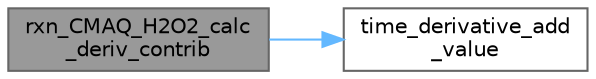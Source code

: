 digraph "rxn_CMAQ_H2O2_calc_deriv_contrib"
{
 // LATEX_PDF_SIZE
  bgcolor="transparent";
  edge [fontname=Helvetica,fontsize=10,labelfontname=Helvetica,labelfontsize=10];
  node [fontname=Helvetica,fontsize=10,shape=box,height=0.2,width=0.4];
  rankdir="LR";
  Node1 [label="rxn_CMAQ_H2O2_calc\l_deriv_contrib",height=0.2,width=0.4,color="gray40", fillcolor="grey60", style="filled", fontcolor="black",tooltip="Calculate contributions to the time derivative  from this reaction."];
  Node1 -> Node2 [color="steelblue1",style="solid"];
  Node2 [label="time_derivative_add\l_value",height=0.2,width=0.4,color="grey40", fillcolor="white", style="filled",URL="$time__derivative_8c.html#af4c9ab5040b544a8ec4b63a1c75922e2",tooltip="Add a contribution to the time derivative."];
}
